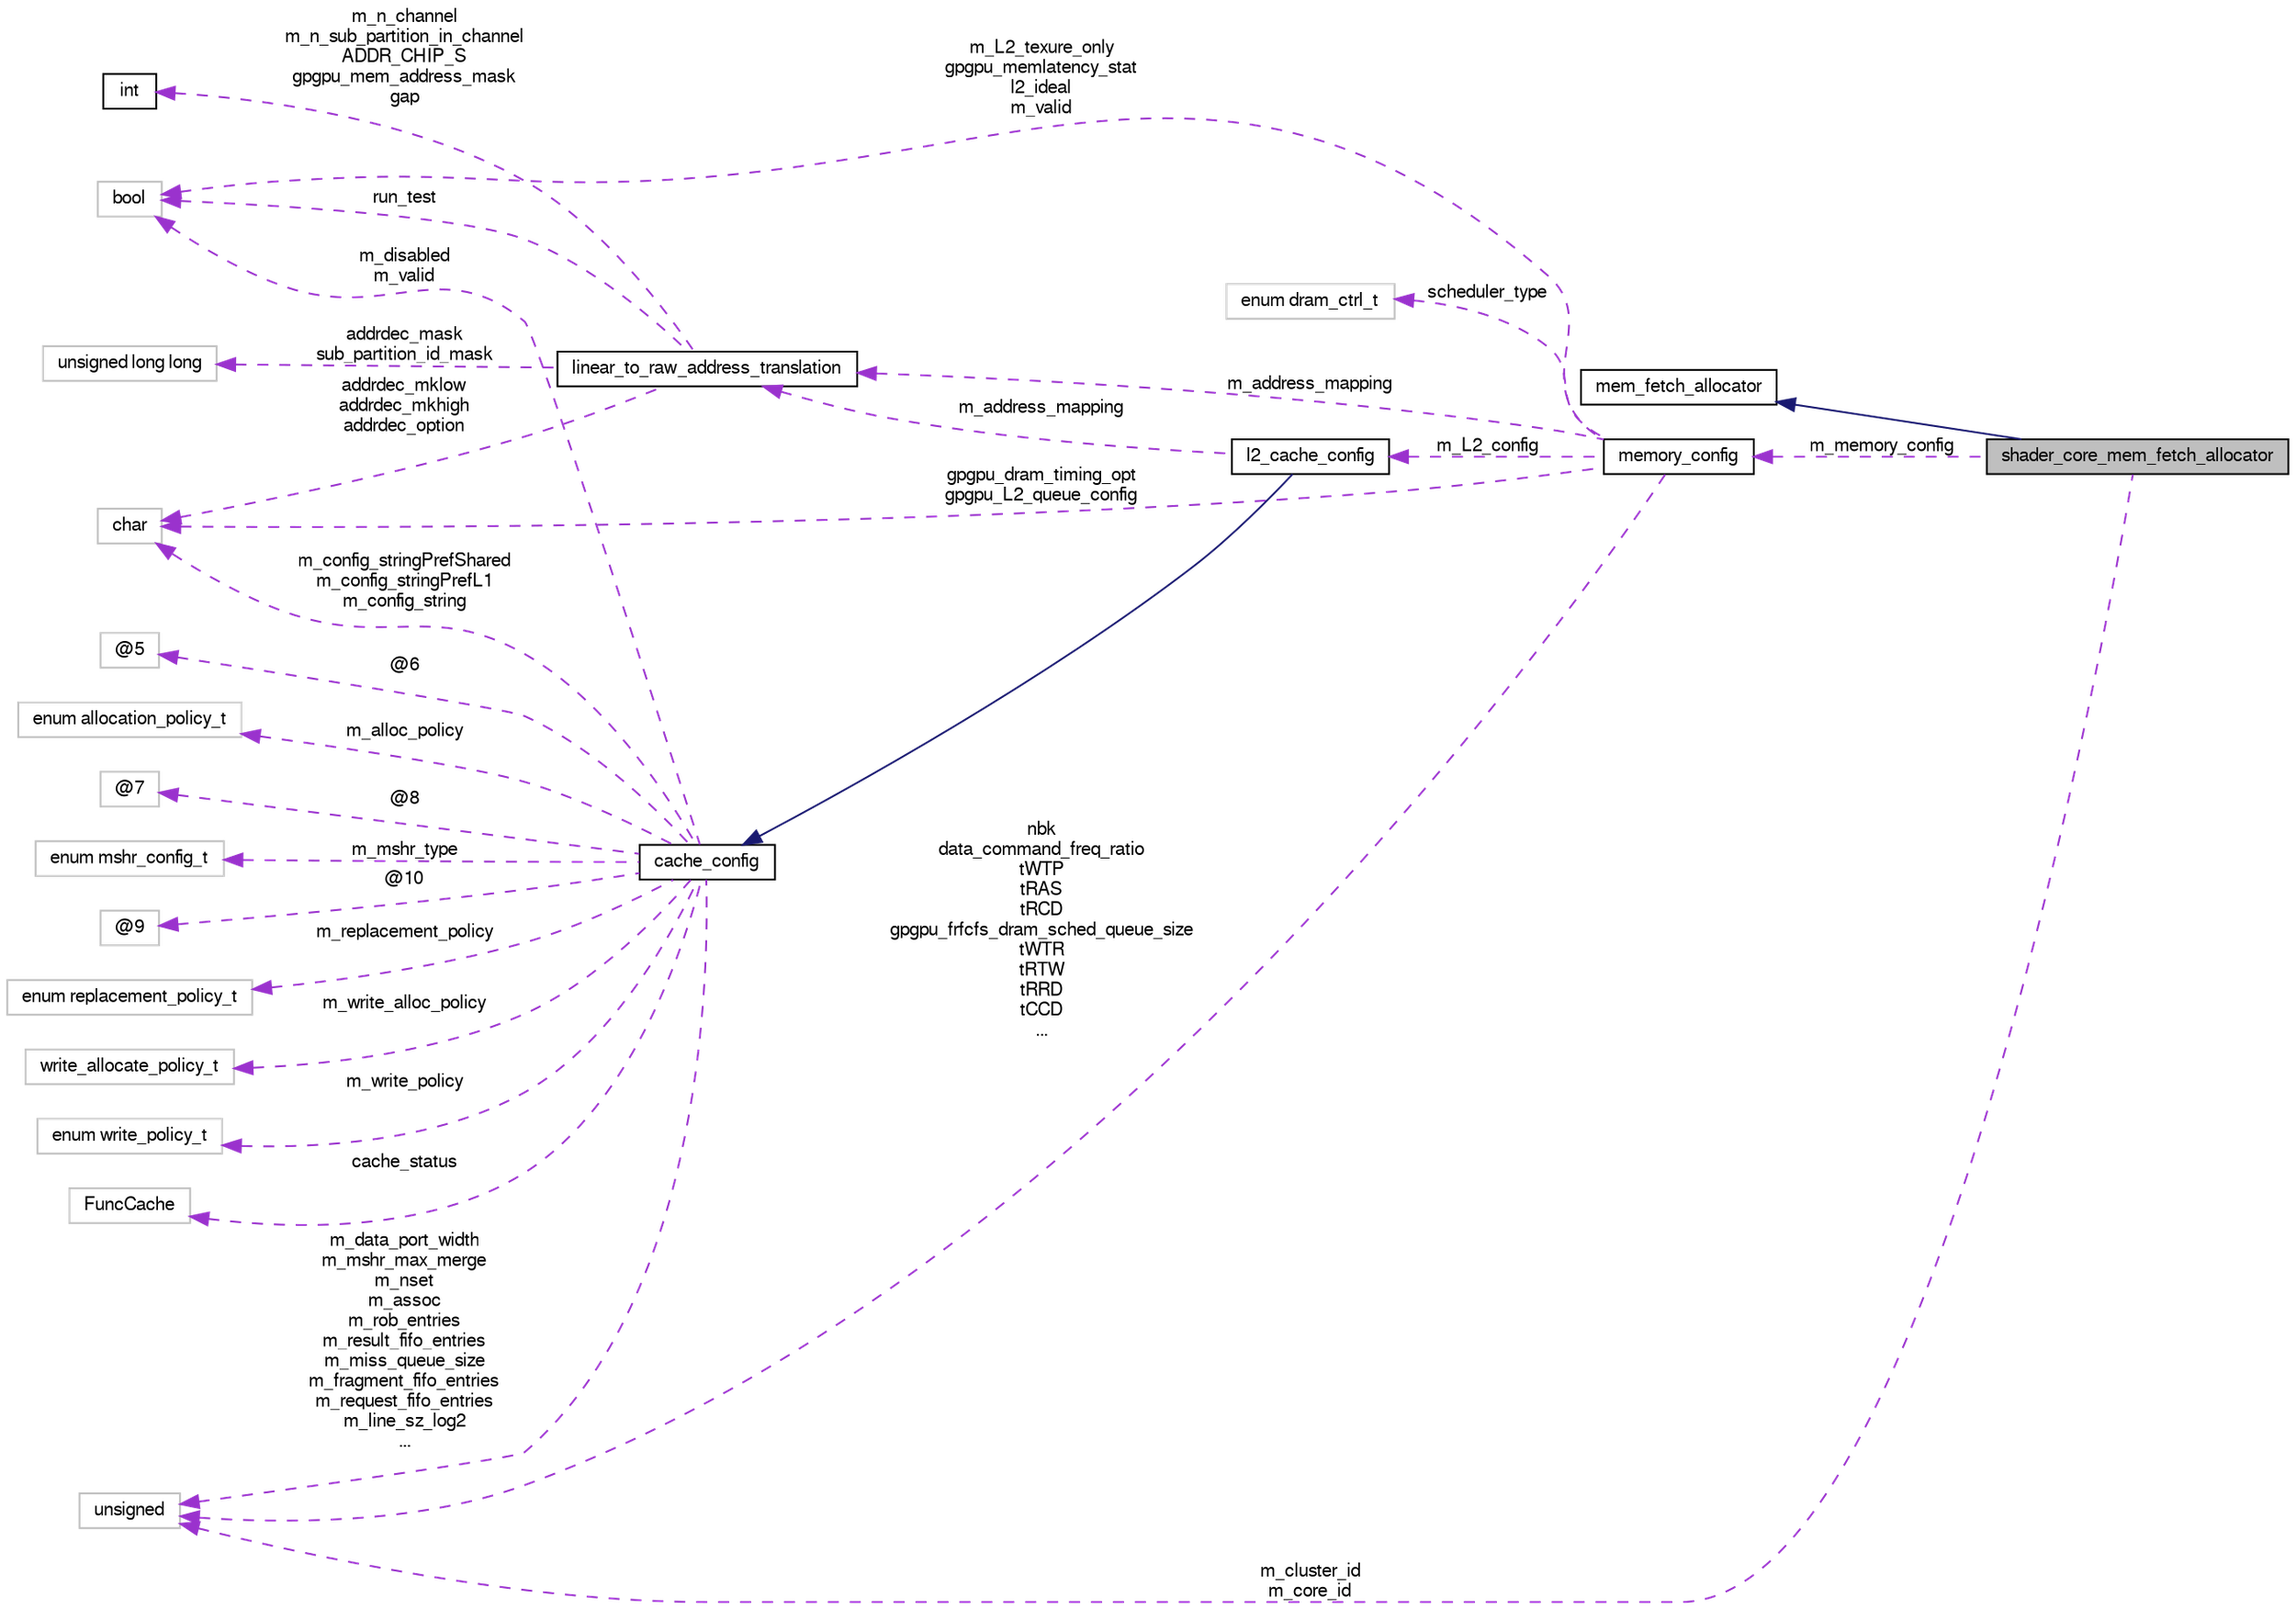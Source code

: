 digraph G
{
  bgcolor="transparent";
  edge [fontname="FreeSans",fontsize="10",labelfontname="FreeSans",labelfontsize="10"];
  node [fontname="FreeSans",fontsize="10",shape=record];
  rankdir=LR;
  Node1 [label="shader_core_mem_fetch_allocator",height=0.2,width=0.4,color="black", fillcolor="grey75", style="filled" fontcolor="black"];
  Node2 -> Node1 [dir=back,color="midnightblue",fontsize="10",style="solid",fontname="FreeSans"];
  Node2 [label="mem_fetch_allocator",height=0.2,width=0.4,color="black",URL="$classmem__fetch__allocator.html"];
  Node3 -> Node1 [dir=back,color="darkorchid3",fontsize="10",style="dashed",label="m_memory_config",fontname="FreeSans"];
  Node3 [label="memory_config",height=0.2,width=0.4,color="black",URL="$structmemory__config.html"];
  Node4 -> Node3 [dir=back,color="darkorchid3",fontsize="10",style="dashed",label="scheduler_type",fontname="FreeSans"];
  Node4 [label="enum dram_ctrl_t",height=0.2,width=0.4,color="grey75"];
  Node5 -> Node3 [dir=back,color="darkorchid3",fontsize="10",style="dashed",label="gpgpu_dram_timing_opt\ngpgpu_L2_queue_config",fontname="FreeSans"];
  Node5 [label="char",height=0.2,width=0.4,color="grey75"];
  Node6 -> Node3 [dir=back,color="darkorchid3",fontsize="10",style="dashed",label="m_L2_texure_only\ngpgpu_memlatency_stat\nl2_ideal\nm_valid",fontname="FreeSans"];
  Node6 [label="bool",height=0.2,width=0.4,color="grey75"];
  Node7 -> Node3 [dir=back,color="darkorchid3",fontsize="10",style="dashed",label="nbk\ndata_command_freq_ratio\ntWTP\ntRAS\ntRCD\ngpgpu_frfcfs_dram_sched_queue_size\ntWTR\ntRTW\ntRRD\ntCCD\n...",fontname="FreeSans"];
  Node7 [label="unsigned",height=0.2,width=0.4,color="grey75"];
  Node8 -> Node3 [dir=back,color="darkorchid3",fontsize="10",style="dashed",label="m_address_mapping",fontname="FreeSans"];
  Node8 [label="linear_to_raw_address_translation",height=0.2,width=0.4,color="black",URL="$classlinear__to__raw__address__translation.html"];
  Node9 -> Node8 [dir=back,color="darkorchid3",fontsize="10",style="dashed",label="addrdec_mask\nsub_partition_id_mask",fontname="FreeSans"];
  Node9 [label="unsigned long long",height=0.2,width=0.4,color="grey75"];
  Node5 -> Node8 [dir=back,color="darkorchid3",fontsize="10",style="dashed",label="addrdec_mklow\naddrdec_mkhigh\naddrdec_option",fontname="FreeSans"];
  Node10 -> Node8 [dir=back,color="darkorchid3",fontsize="10",style="dashed",label="m_n_channel\nm_n_sub_partition_in_channel\nADDR_CHIP_S\ngpgpu_mem_address_mask\ngap",fontname="FreeSans"];
  Node10 [label="int",height=0.2,width=0.4,color="black",URL="$classint.html"];
  Node6 -> Node8 [dir=back,color="darkorchid3",fontsize="10",style="dashed",label="run_test",fontname="FreeSans"];
  Node11 -> Node3 [dir=back,color="darkorchid3",fontsize="10",style="dashed",label="m_L2_config",fontname="FreeSans"];
  Node11 [label="l2_cache_config",height=0.2,width=0.4,color="black",URL="$classl2__cache__config.html"];
  Node12 -> Node11 [dir=back,color="midnightblue",fontsize="10",style="solid",fontname="FreeSans"];
  Node12 [label="cache_config",height=0.2,width=0.4,color="black",URL="$classcache__config.html"];
  Node5 -> Node12 [dir=back,color="darkorchid3",fontsize="10",style="dashed",label="m_config_stringPrefShared\nm_config_stringPrefL1\nm_config_string",fontname="FreeSans"];
  Node13 -> Node12 [dir=back,color="darkorchid3",fontsize="10",style="dashed",label="m_write_alloc_policy",fontname="FreeSans"];
  Node13 [label="write_allocate_policy_t",height=0.2,width=0.4,color="grey75"];
  Node14 -> Node12 [dir=back,color="darkorchid3",fontsize="10",style="dashed",label="m_write_policy",fontname="FreeSans"];
  Node14 [label="enum write_policy_t",height=0.2,width=0.4,color="grey75"];
  Node6 -> Node12 [dir=back,color="darkorchid3",fontsize="10",style="dashed",label="m_disabled\nm_valid",fontname="FreeSans"];
  Node15 -> Node12 [dir=back,color="darkorchid3",fontsize="10",style="dashed",label="cache_status",fontname="FreeSans"];
  Node15 [label="FuncCache",height=0.2,width=0.4,color="grey75"];
  Node16 -> Node12 [dir=back,color="darkorchid3",fontsize="10",style="dashed",label="@6",fontname="FreeSans"];
  Node16 [label="@5",height=0.2,width=0.4,color="grey75"];
  Node17 -> Node12 [dir=back,color="darkorchid3",fontsize="10",style="dashed",label="m_alloc_policy",fontname="FreeSans"];
  Node17 [label="enum allocation_policy_t",height=0.2,width=0.4,color="grey75"];
  Node18 -> Node12 [dir=back,color="darkorchid3",fontsize="10",style="dashed",label="@8",fontname="FreeSans"];
  Node18 [label="@7",height=0.2,width=0.4,color="grey75"];
  Node19 -> Node12 [dir=back,color="darkorchid3",fontsize="10",style="dashed",label="m_mshr_type",fontname="FreeSans"];
  Node19 [label="enum mshr_config_t",height=0.2,width=0.4,color="grey75"];
  Node7 -> Node12 [dir=back,color="darkorchid3",fontsize="10",style="dashed",label="m_data_port_width\nm_mshr_max_merge\nm_nset\nm_assoc\nm_rob_entries\nm_result_fifo_entries\nm_miss_queue_size\nm_fragment_fifo_entries\nm_request_fifo_entries\nm_line_sz_log2\n...",fontname="FreeSans"];
  Node20 -> Node12 [dir=back,color="darkorchid3",fontsize="10",style="dashed",label="@10",fontname="FreeSans"];
  Node20 [label="@9",height=0.2,width=0.4,color="grey75"];
  Node21 -> Node12 [dir=back,color="darkorchid3",fontsize="10",style="dashed",label="m_replacement_policy",fontname="FreeSans"];
  Node21 [label="enum replacement_policy_t",height=0.2,width=0.4,color="grey75"];
  Node8 -> Node11 [dir=back,color="darkorchid3",fontsize="10",style="dashed",label="m_address_mapping",fontname="FreeSans"];
  Node7 -> Node1 [dir=back,color="darkorchid3",fontsize="10",style="dashed",label="m_cluster_id\nm_core_id",fontname="FreeSans"];
}
